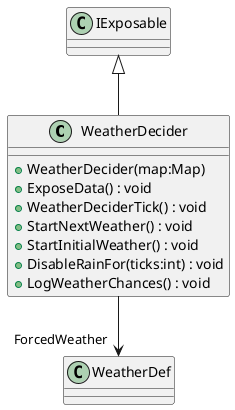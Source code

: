 @startuml
class WeatherDecider {
    + WeatherDecider(map:Map)
    + ExposeData() : void
    + WeatherDeciderTick() : void
    + StartNextWeather() : void
    + StartInitialWeather() : void
    + DisableRainFor(ticks:int) : void
    + LogWeatherChances() : void
}
IExposable <|-- WeatherDecider
WeatherDecider --> "ForcedWeather" WeatherDef
@enduml
